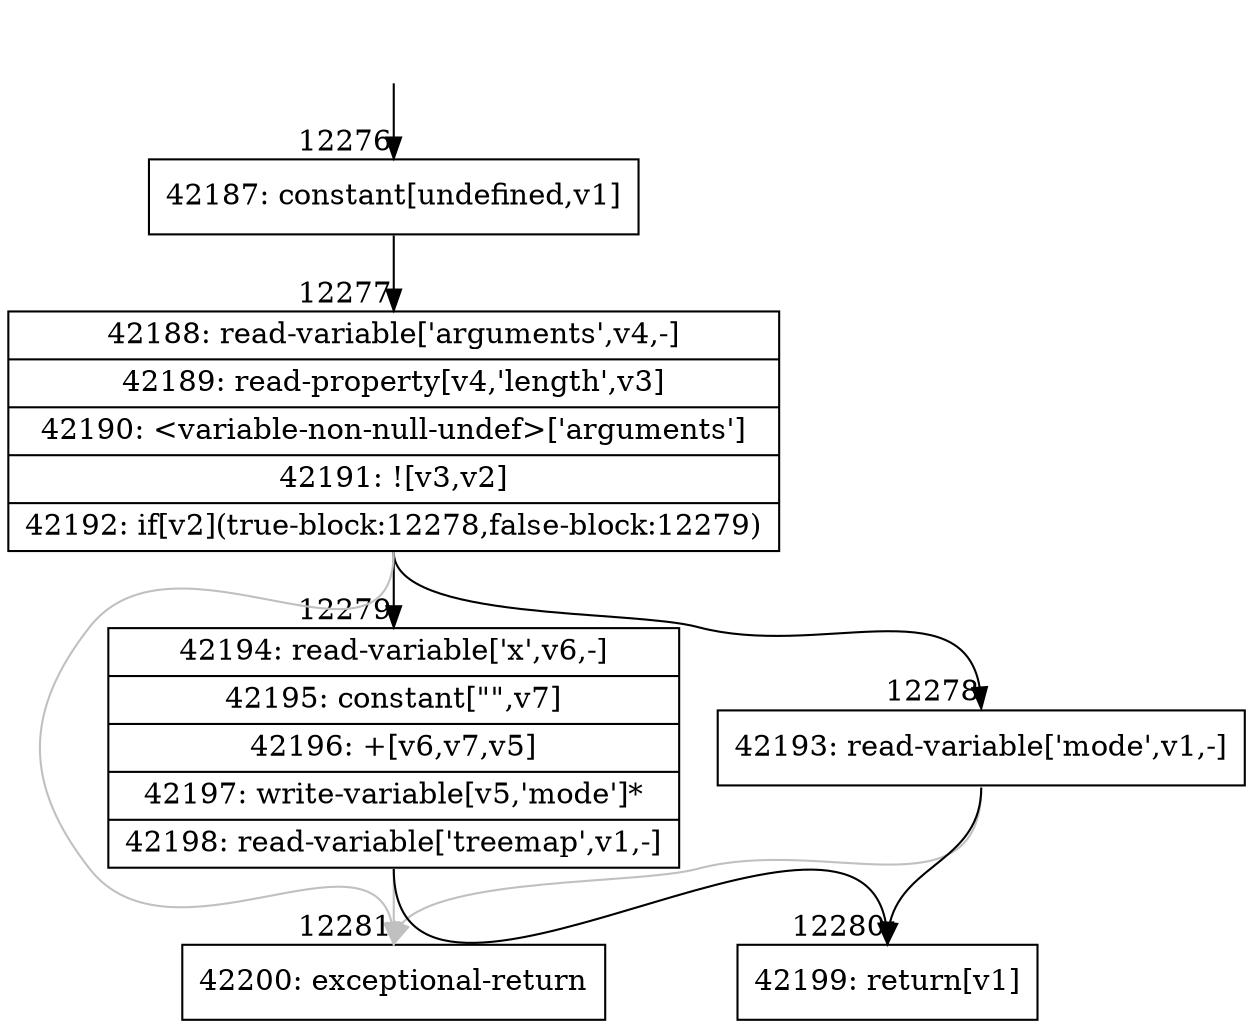 digraph {
rankdir="TD"
BB_entry1129[shape=none,label=""];
BB_entry1129 -> BB12276 [tailport=s, headport=n, headlabel="    12276"]
BB12276 [shape=record label="{42187: constant[undefined,v1]}" ] 
BB12276 -> BB12277 [tailport=s, headport=n, headlabel="      12277"]
BB12277 [shape=record label="{42188: read-variable['arguments',v4,-]|42189: read-property[v4,'length',v3]|42190: \<variable-non-null-undef\>['arguments']|42191: ![v3,v2]|42192: if[v2](true-block:12278,false-block:12279)}" ] 
BB12277 -> BB12278 [tailport=s, headport=n, headlabel="      12278"]
BB12277 -> BB12279 [tailport=s, headport=n, headlabel="      12279"]
BB12277 -> BB12281 [tailport=s, headport=n, color=gray, headlabel="      12281"]
BB12278 [shape=record label="{42193: read-variable['mode',v1,-]}" ] 
BB12278 -> BB12280 [tailport=s, headport=n, headlabel="      12280"]
BB12278 -> BB12281 [tailport=s, headport=n, color=gray]
BB12279 [shape=record label="{42194: read-variable['x',v6,-]|42195: constant[\"\",v7]|42196: +[v6,v7,v5]|42197: write-variable[v5,'mode']*|42198: read-variable['treemap',v1,-]}" ] 
BB12279 -> BB12280 [tailport=s, headport=n]
BB12279 -> BB12281 [tailport=s, headport=n, color=gray]
BB12280 [shape=record label="{42199: return[v1]}" ] 
BB12281 [shape=record label="{42200: exceptional-return}" ] 
//#$~ 7366
}
